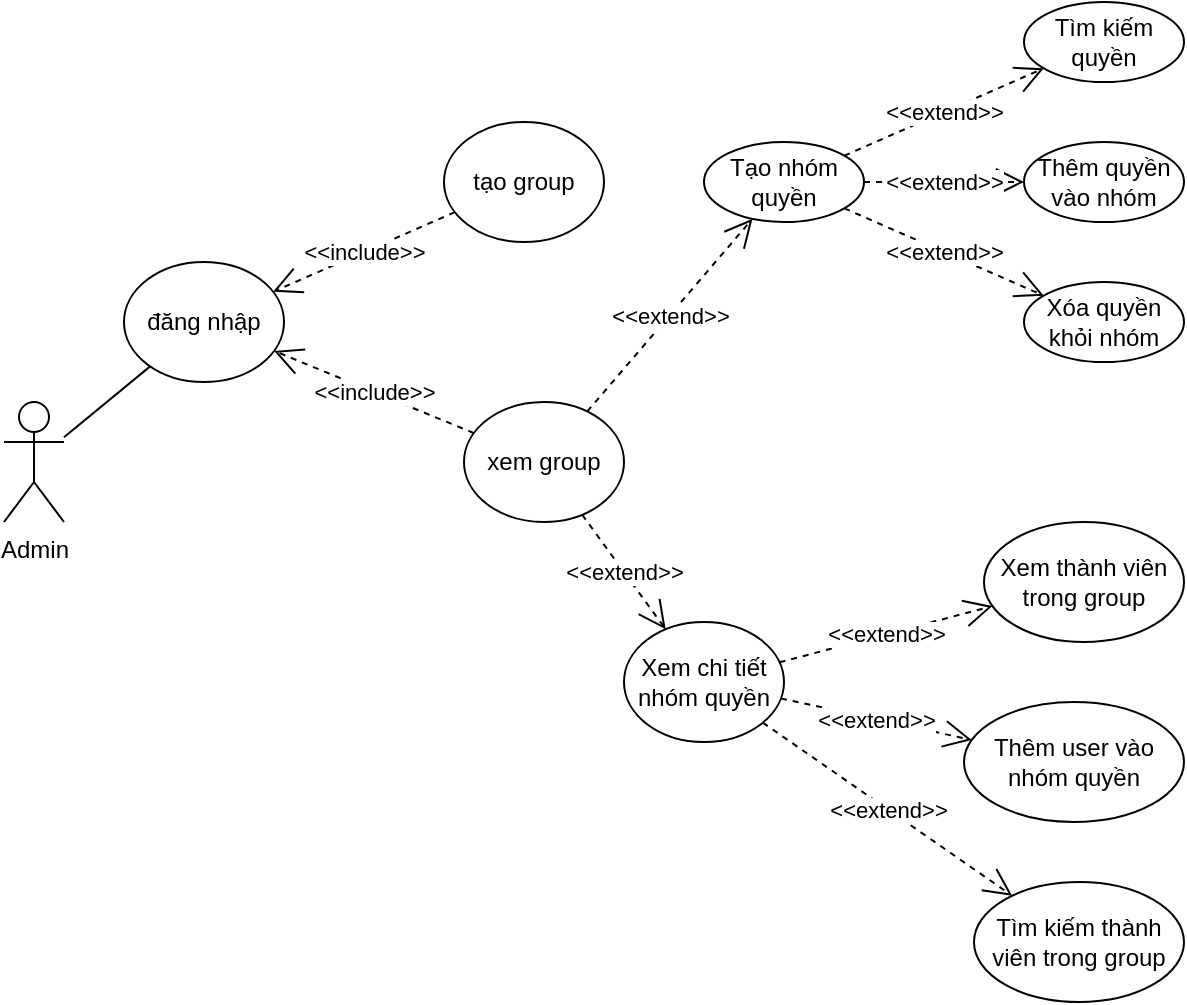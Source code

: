 <mxfile version="24.7.17">
  <diagram name="Page-1" id="amORR1UAQAAutwsOT3tN">
    <mxGraphModel dx="1290" dy="563" grid="1" gridSize="10" guides="1" tooltips="1" connect="1" arrows="1" fold="1" page="1" pageScale="1" pageWidth="850" pageHeight="1100" math="0" shadow="0">
      <root>
        <mxCell id="0" />
        <mxCell id="1" parent="0" />
        <mxCell id="Q4h5YGl_CawJlgQXMVtK-1" value="Admin" style="shape=umlActor;verticalLabelPosition=bottom;verticalAlign=top;html=1;outlineConnect=0;" vertex="1" parent="1">
          <mxGeometry x="60" y="220" width="30" height="60" as="geometry" />
        </mxCell>
        <mxCell id="Q4h5YGl_CawJlgQXMVtK-3" value="Tạo nhóm quyền" style="ellipse;whiteSpace=wrap;html=1;" vertex="1" parent="1">
          <mxGeometry x="410" y="90" width="80" height="40" as="geometry" />
        </mxCell>
        <mxCell id="Q4h5YGl_CawJlgQXMVtK-4" value="Xem chi tiết nhóm quyền" style="ellipse;whiteSpace=wrap;html=1;" vertex="1" parent="1">
          <mxGeometry x="370" y="330" width="80" height="60" as="geometry" />
        </mxCell>
        <mxCell id="Q4h5YGl_CawJlgQXMVtK-6" value="Thêm quyền vào nhóm" style="ellipse;whiteSpace=wrap;html=1;" vertex="1" parent="1">
          <mxGeometry x="570" y="90" width="80" height="40" as="geometry" />
        </mxCell>
        <mxCell id="Q4h5YGl_CawJlgQXMVtK-7" value="&amp;lt;&amp;lt;extend&amp;gt;&amp;gt;" style="endArrow=open;endSize=12;dashed=1;html=1;rounded=0;strokeColor=default;align=center;verticalAlign=middle;fontFamily=Helvetica;fontSize=11;fontColor=default;labelBackgroundColor=default;edgeStyle=none;" edge="1" parent="1" source="Q4h5YGl_CawJlgQXMVtK-3" target="Q4h5YGl_CawJlgQXMVtK-6">
          <mxGeometry width="160" relative="1" as="geometry">
            <mxPoint x="490" y="269" as="sourcePoint" />
            <mxPoint x="440" y="331" as="targetPoint" />
            <mxPoint as="offset" />
          </mxGeometry>
        </mxCell>
        <mxCell id="Q4h5YGl_CawJlgQXMVtK-8" value="&amp;lt;&amp;lt;extend&amp;gt;&amp;gt;" style="endArrow=open;endSize=12;dashed=1;html=1;rounded=0;strokeColor=default;align=center;verticalAlign=middle;fontFamily=Helvetica;fontSize=11;fontColor=default;labelBackgroundColor=default;edgeStyle=none;" edge="1" parent="1" source="Q4h5YGl_CawJlgQXMVtK-3" target="Q4h5YGl_CawJlgQXMVtK-9">
          <mxGeometry width="160" relative="1" as="geometry">
            <mxPoint x="458" y="163" as="sourcePoint" />
            <mxPoint x="543" y="147" as="targetPoint" />
            <mxPoint as="offset" />
          </mxGeometry>
        </mxCell>
        <mxCell id="Q4h5YGl_CawJlgQXMVtK-9" value="Xóa quyền khỏi nhóm" style="ellipse;whiteSpace=wrap;html=1;" vertex="1" parent="1">
          <mxGeometry x="570" y="160" width="80" height="40" as="geometry" />
        </mxCell>
        <mxCell id="Q4h5YGl_CawJlgQXMVtK-10" value="&amp;lt;&amp;lt;extend&amp;gt;&amp;gt;" style="endArrow=open;endSize=12;dashed=1;html=1;rounded=0;strokeColor=default;align=center;verticalAlign=middle;fontFamily=Helvetica;fontSize=11;fontColor=default;labelBackgroundColor=default;edgeStyle=none;" edge="1" parent="1" source="Q4h5YGl_CawJlgQXMVtK-3" target="Q4h5YGl_CawJlgQXMVtK-11">
          <mxGeometry width="160" relative="1" as="geometry">
            <mxPoint x="458" y="163" as="sourcePoint" />
            <mxPoint x="500" y="70" as="targetPoint" />
            <mxPoint as="offset" />
          </mxGeometry>
        </mxCell>
        <mxCell id="Q4h5YGl_CawJlgQXMVtK-11" value="Tìm kiếm quyền" style="ellipse;whiteSpace=wrap;html=1;" vertex="1" parent="1">
          <mxGeometry x="570" y="20" width="80" height="40" as="geometry" />
        </mxCell>
        <mxCell id="Q4h5YGl_CawJlgQXMVtK-13" value="Thêm user vào nhóm quyền" style="ellipse;whiteSpace=wrap;html=1;" vertex="1" parent="1">
          <mxGeometry x="540" y="370" width="110" height="60" as="geometry" />
        </mxCell>
        <mxCell id="Q4h5YGl_CawJlgQXMVtK-14" value="&amp;lt;&amp;lt;extend&amp;gt;&amp;gt;" style="endArrow=open;endSize=12;dashed=1;html=1;rounded=0;strokeColor=default;align=center;verticalAlign=middle;fontFamily=Helvetica;fontSize=11;fontColor=default;labelBackgroundColor=default;edgeStyle=none;" edge="1" parent="1" source="Q4h5YGl_CawJlgQXMVtK-4" target="Q4h5YGl_CawJlgQXMVtK-13">
          <mxGeometry width="160" relative="1" as="geometry">
            <mxPoint x="456" y="179" as="sourcePoint" />
            <mxPoint x="544" y="201" as="targetPoint" />
            <mxPoint as="offset" />
          </mxGeometry>
        </mxCell>
        <mxCell id="Q4h5YGl_CawJlgQXMVtK-15" value="xem group" style="ellipse;whiteSpace=wrap;html=1;" vertex="1" parent="1">
          <mxGeometry x="290" y="220" width="80" height="60" as="geometry" />
        </mxCell>
        <mxCell id="Q4h5YGl_CawJlgQXMVtK-16" value="&amp;lt;&amp;lt;extend&amp;gt;&amp;gt;" style="endArrow=open;endSize=12;dashed=1;html=1;rounded=0;strokeColor=default;align=center;verticalAlign=middle;fontFamily=Helvetica;fontSize=11;fontColor=default;labelBackgroundColor=default;edgeStyle=none;" edge="1" parent="1" source="Q4h5YGl_CawJlgQXMVtK-15" target="Q4h5YGl_CawJlgQXMVtK-4">
          <mxGeometry width="160" relative="1" as="geometry">
            <mxPoint x="450" y="153" as="sourcePoint" />
            <mxPoint x="550" y="197" as="targetPoint" />
            <mxPoint as="offset" />
          </mxGeometry>
        </mxCell>
        <mxCell id="Q4h5YGl_CawJlgQXMVtK-17" value="&amp;lt;&amp;lt;extend&amp;gt;&amp;gt;" style="endArrow=open;endSize=12;dashed=1;html=1;rounded=0;strokeColor=default;align=center;verticalAlign=middle;fontFamily=Helvetica;fontSize=11;fontColor=default;labelBackgroundColor=default;edgeStyle=none;" edge="1" parent="1" source="Q4h5YGl_CawJlgQXMVtK-15" target="Q4h5YGl_CawJlgQXMVtK-3">
          <mxGeometry width="160" relative="1" as="geometry">
            <mxPoint x="380" y="280" as="sourcePoint" />
            <mxPoint x="440" y="320" as="targetPoint" />
            <mxPoint as="offset" />
          </mxGeometry>
        </mxCell>
        <mxCell id="Q4h5YGl_CawJlgQXMVtK-18" value="Xem thành viên trong group" style="ellipse;whiteSpace=wrap;html=1;" vertex="1" parent="1">
          <mxGeometry x="550" y="280" width="100" height="60" as="geometry" />
        </mxCell>
        <mxCell id="Q4h5YGl_CawJlgQXMVtK-19" value="&amp;lt;&amp;lt;extend&amp;gt;&amp;gt;" style="endArrow=open;endSize=12;dashed=1;html=1;rounded=0;strokeColor=default;align=center;verticalAlign=middle;fontFamily=Helvetica;fontSize=11;fontColor=default;labelBackgroundColor=default;edgeStyle=none;" edge="1" parent="1" source="Q4h5YGl_CawJlgQXMVtK-4" target="Q4h5YGl_CawJlgQXMVtK-18">
          <mxGeometry width="160" relative="1" as="geometry">
            <mxPoint x="370" y="234" as="sourcePoint" />
            <mxPoint x="445" y="139" as="targetPoint" />
            <mxPoint as="offset" />
          </mxGeometry>
        </mxCell>
        <mxCell id="Q4h5YGl_CawJlgQXMVtK-20" value="Tìm kiếm thành viên trong group" style="ellipse;whiteSpace=wrap;html=1;" vertex="1" parent="1">
          <mxGeometry x="545" y="460" width="105" height="60" as="geometry" />
        </mxCell>
        <mxCell id="Q4h5YGl_CawJlgQXMVtK-21" value="&amp;lt;&amp;lt;extend&amp;gt;&amp;gt;" style="endArrow=open;endSize=12;dashed=1;html=1;rounded=0;strokeColor=default;align=center;verticalAlign=middle;fontFamily=Helvetica;fontSize=11;fontColor=default;labelBackgroundColor=default;edgeStyle=none;" edge="1" parent="1" source="Q4h5YGl_CawJlgQXMVtK-4" target="Q4h5YGl_CawJlgQXMVtK-20">
          <mxGeometry width="160" relative="1" as="geometry">
            <mxPoint x="457" y="381" as="sourcePoint" />
            <mxPoint x="537" y="405" as="targetPoint" />
            <mxPoint as="offset" />
          </mxGeometry>
        </mxCell>
        <mxCell id="Q4h5YGl_CawJlgQXMVtK-23" value="tạo group" style="ellipse;whiteSpace=wrap;html=1;" vertex="1" parent="1">
          <mxGeometry x="280" y="80" width="80" height="60" as="geometry" />
        </mxCell>
        <mxCell id="Q4h5YGl_CawJlgQXMVtK-24" value="" style="endArrow=none;html=1;rounded=0;" edge="1" parent="1" source="Q4h5YGl_CawJlgQXMVtK-1" target="Q4h5YGl_CawJlgQXMVtK-25">
          <mxGeometry width="50" height="50" relative="1" as="geometry">
            <mxPoint x="85" y="260" as="sourcePoint" />
            <mxPoint x="300" y="260" as="targetPoint" />
          </mxGeometry>
        </mxCell>
        <mxCell id="Q4h5YGl_CawJlgQXMVtK-25" value="đăng nhập" style="ellipse;whiteSpace=wrap;html=1;" vertex="1" parent="1">
          <mxGeometry x="120" y="150" width="80" height="60" as="geometry" />
        </mxCell>
        <mxCell id="Q4h5YGl_CawJlgQXMVtK-26" value="&amp;lt;&amp;lt;include&amp;gt;&amp;gt;" style="endArrow=open;endSize=12;dashed=1;html=1;rounded=0;strokeColor=default;align=center;verticalAlign=middle;fontFamily=Helvetica;fontSize=11;fontColor=default;labelBackgroundColor=default;edgeStyle=none;" edge="1" parent="1" source="Q4h5YGl_CawJlgQXMVtK-23" target="Q4h5YGl_CawJlgQXMVtK-25">
          <mxGeometry width="160" relative="1" as="geometry">
            <mxPoint x="362" y="235" as="sourcePoint" />
            <mxPoint x="444" y="138" as="targetPoint" />
            <mxPoint as="offset" />
          </mxGeometry>
        </mxCell>
        <mxCell id="Q4h5YGl_CawJlgQXMVtK-27" value="&amp;lt;&amp;lt;include&amp;gt;&amp;gt;" style="endArrow=open;endSize=12;dashed=1;html=1;rounded=0;strokeColor=default;align=center;verticalAlign=middle;fontFamily=Helvetica;fontSize=11;fontColor=default;labelBackgroundColor=default;edgeStyle=none;" edge="1" parent="1" source="Q4h5YGl_CawJlgQXMVtK-15" target="Q4h5YGl_CawJlgQXMVtK-25">
          <mxGeometry width="160" relative="1" as="geometry">
            <mxPoint x="295" y="135" as="sourcePoint" />
            <mxPoint x="205" y="175" as="targetPoint" />
            <mxPoint as="offset" />
          </mxGeometry>
        </mxCell>
      </root>
    </mxGraphModel>
  </diagram>
</mxfile>
